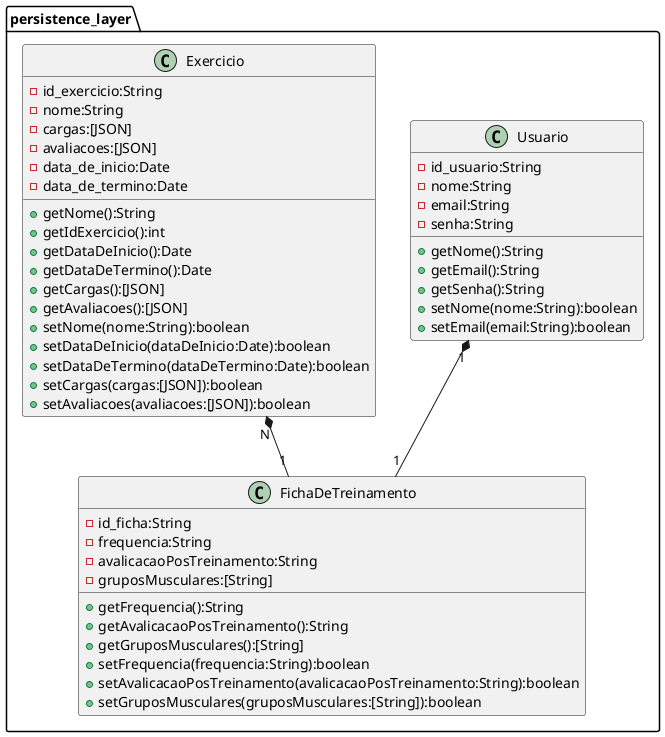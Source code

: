 @startuml persistencelayer
package persistence_layer {
    class Usuario {
        -id_usuario:String
        -nome:String
        -email:String
        -senha:String

        +getNome():String
        +getEmail():String
        +getSenha():String
        +setNome(nome:String):boolean
        +setEmail(email:String):boolean
    }

    class FichaDeTreinamento {
        -id_ficha:String
        -frequencia:String
        -avalicacaoPosTreinamento:String
        -gruposMusculares:[String]

        +getFrequencia():String
        +getAvalicacaoPosTreinamento():String
        +getGruposMusculares():[String]
        +setFrequencia(frequencia:String):boolean
        +setAvalicacaoPosTreinamento(avalicacaoPosTreinamento:String):boolean
        +setGruposMusculares(gruposMusculares:[String]):boolean
    }

    class Exercicio {
        -id_exercicio:String
        -nome:String
        -cargas:[JSON]
        -avaliacoes:[JSON]
        -data_de_inicio:Date
        -data_de_termino:Date

        +getNome():String
        +getIdExercicio():int
        +getDataDeInicio():Date
        +getDataDeTermino():Date
        +getCargas():[JSON]
        +getAvaliacoes():[JSON]
        +setNome(nome:String):boolean
        +setDataDeInicio(dataDeInicio:Date):boolean
        +setDataDeTermino(dataDeTermino:Date):boolean
        +setCargas(cargas:[JSON]):boolean
        +setAvaliacoes(avaliacoes:[JSON]):boolean
    }

    
    Exercicio "N" *-- "1" FichaDeTreinamento
    Usuario "1" *-- "1" FichaDeTreinamento
}
@enduml